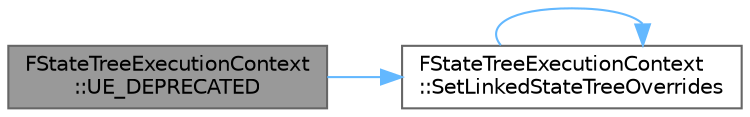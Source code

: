 digraph "FStateTreeExecutionContext::UE_DEPRECATED"
{
 // INTERACTIVE_SVG=YES
 // LATEX_PDF_SIZE
  bgcolor="transparent";
  edge [fontname=Helvetica,fontsize=10,labelfontname=Helvetica,labelfontsize=10];
  node [fontname=Helvetica,fontsize=10,shape=box,height=0.2,width=0.4];
  rankdir="LR";
  Node1 [id="Node000001",label="FStateTreeExecutionContext\l::UE_DEPRECATED",height=0.2,width=0.4,color="gray40", fillcolor="grey60", style="filled", fontcolor="black",tooltip="Overrides for linked State Trees."];
  Node1 -> Node2 [id="edge1_Node000001_Node000002",color="steelblue1",style="solid",tooltip=" "];
  Node2 [id="Node000002",label="FStateTreeExecutionContext\l::SetLinkedStateTreeOverrides",height=0.2,width=0.4,color="grey40", fillcolor="white", style="filled",URL="$df/d4a/structFStateTreeExecutionContext.html#acf43ce2b873bc49d00360b70a08fce72",tooltip="Overrides for linked State Trees."];
  Node2 -> Node2 [id="edge2_Node000002_Node000002",color="steelblue1",style="solid",tooltip=" "];
}
